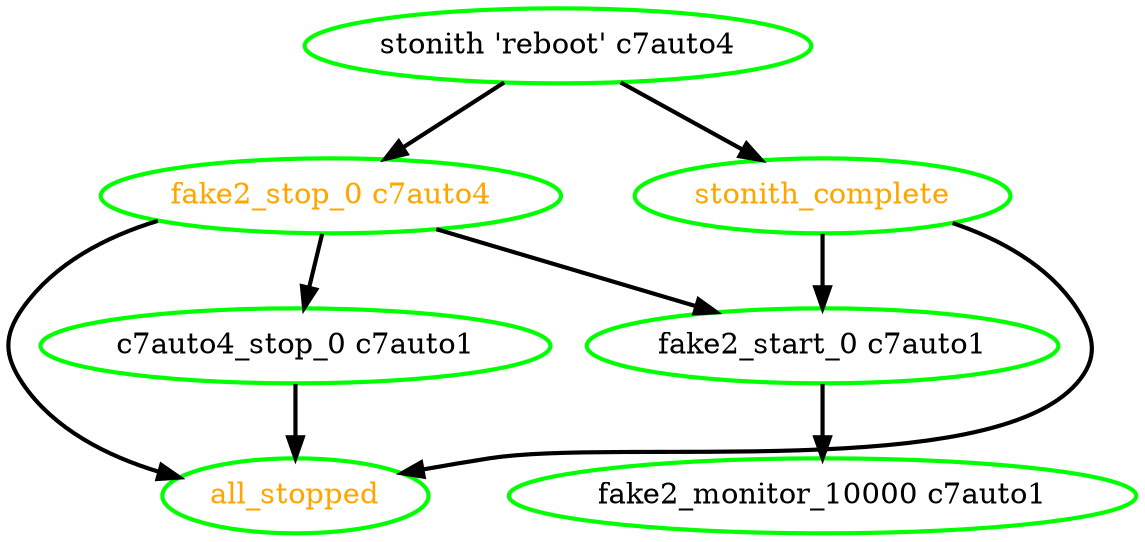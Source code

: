  digraph "g" {
"all_stopped" [ style=bold color="green" fontcolor="orange"]
"c7auto4_stop_0 c7auto1" -> "all_stopped" [ style = bold]
"c7auto4_stop_0 c7auto1" [ style=bold color="green" fontcolor="black"]
"fake2_monitor_10000 c7auto1" [ style=bold color="green" fontcolor="black"]
"fake2_start_0 c7auto1" -> "fake2_monitor_10000 c7auto1" [ style = bold]
"fake2_start_0 c7auto1" [ style=bold color="green" fontcolor="black"]
"fake2_stop_0 c7auto4" -> "all_stopped" [ style = bold]
"fake2_stop_0 c7auto4" -> "c7auto4_stop_0 c7auto1" [ style = bold]
"fake2_stop_0 c7auto4" -> "fake2_start_0 c7auto1" [ style = bold]
"fake2_stop_0 c7auto4" [ style=bold color="green" fontcolor="orange"]
"stonith 'reboot' c7auto4" -> "fake2_stop_0 c7auto4" [ style = bold]
"stonith 'reboot' c7auto4" -> "stonith_complete" [ style = bold]
"stonith 'reboot' c7auto4" [ style=bold color="green" fontcolor="black"]
"stonith_complete" -> "all_stopped" [ style = bold]
"stonith_complete" -> "fake2_start_0 c7auto1" [ style = bold]
"stonith_complete" [ style=bold color="green" fontcolor="orange"]
}
